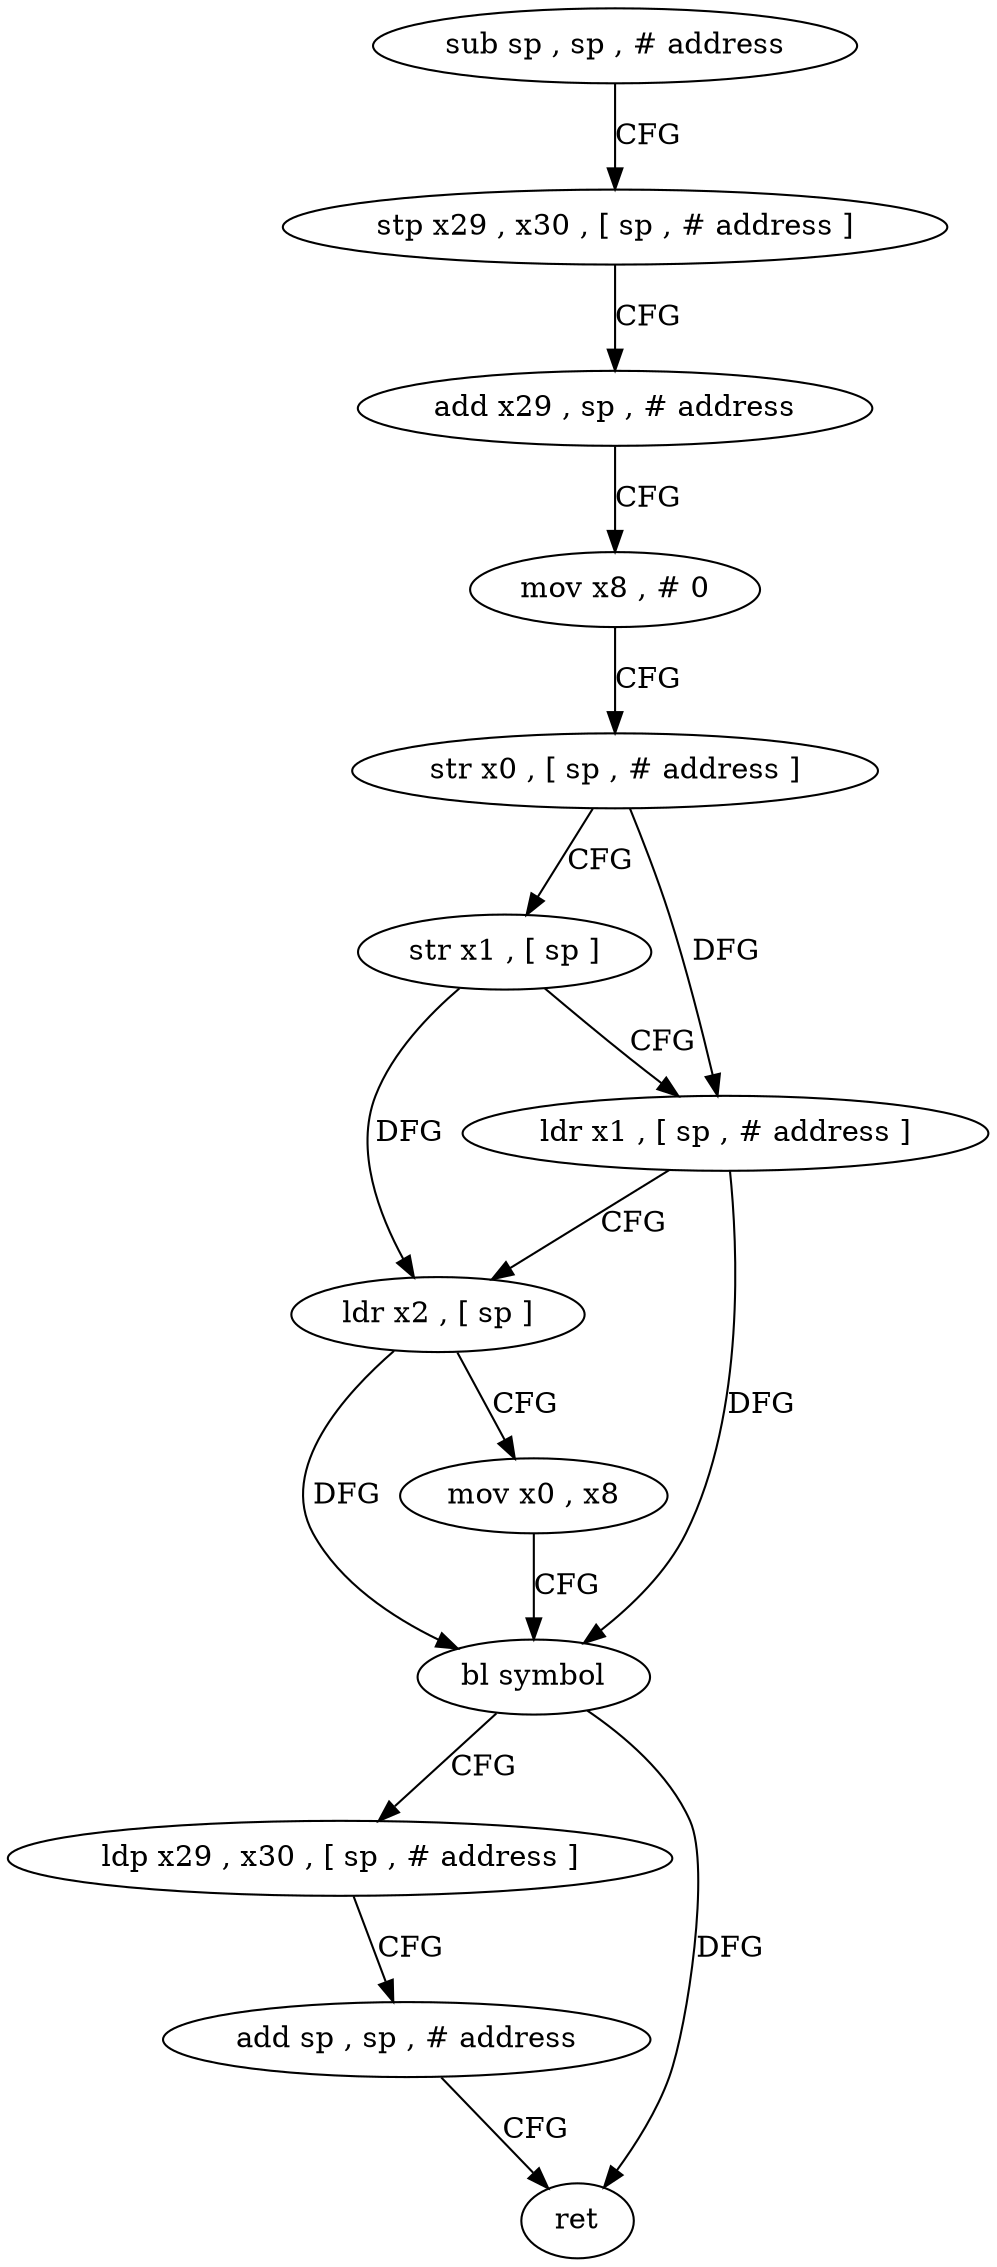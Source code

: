 digraph "func" {
"4227708" [label = "sub sp , sp , # address" ]
"4227712" [label = "stp x29 , x30 , [ sp , # address ]" ]
"4227716" [label = "add x29 , sp , # address" ]
"4227720" [label = "mov x8 , # 0" ]
"4227724" [label = "str x0 , [ sp , # address ]" ]
"4227728" [label = "str x1 , [ sp ]" ]
"4227732" [label = "ldr x1 , [ sp , # address ]" ]
"4227736" [label = "ldr x2 , [ sp ]" ]
"4227740" [label = "mov x0 , x8" ]
"4227744" [label = "bl symbol" ]
"4227748" [label = "ldp x29 , x30 , [ sp , # address ]" ]
"4227752" [label = "add sp , sp , # address" ]
"4227756" [label = "ret" ]
"4227708" -> "4227712" [ label = "CFG" ]
"4227712" -> "4227716" [ label = "CFG" ]
"4227716" -> "4227720" [ label = "CFG" ]
"4227720" -> "4227724" [ label = "CFG" ]
"4227724" -> "4227728" [ label = "CFG" ]
"4227724" -> "4227732" [ label = "DFG" ]
"4227728" -> "4227732" [ label = "CFG" ]
"4227728" -> "4227736" [ label = "DFG" ]
"4227732" -> "4227736" [ label = "CFG" ]
"4227732" -> "4227744" [ label = "DFG" ]
"4227736" -> "4227740" [ label = "CFG" ]
"4227736" -> "4227744" [ label = "DFG" ]
"4227740" -> "4227744" [ label = "CFG" ]
"4227744" -> "4227748" [ label = "CFG" ]
"4227744" -> "4227756" [ label = "DFG" ]
"4227748" -> "4227752" [ label = "CFG" ]
"4227752" -> "4227756" [ label = "CFG" ]
}
